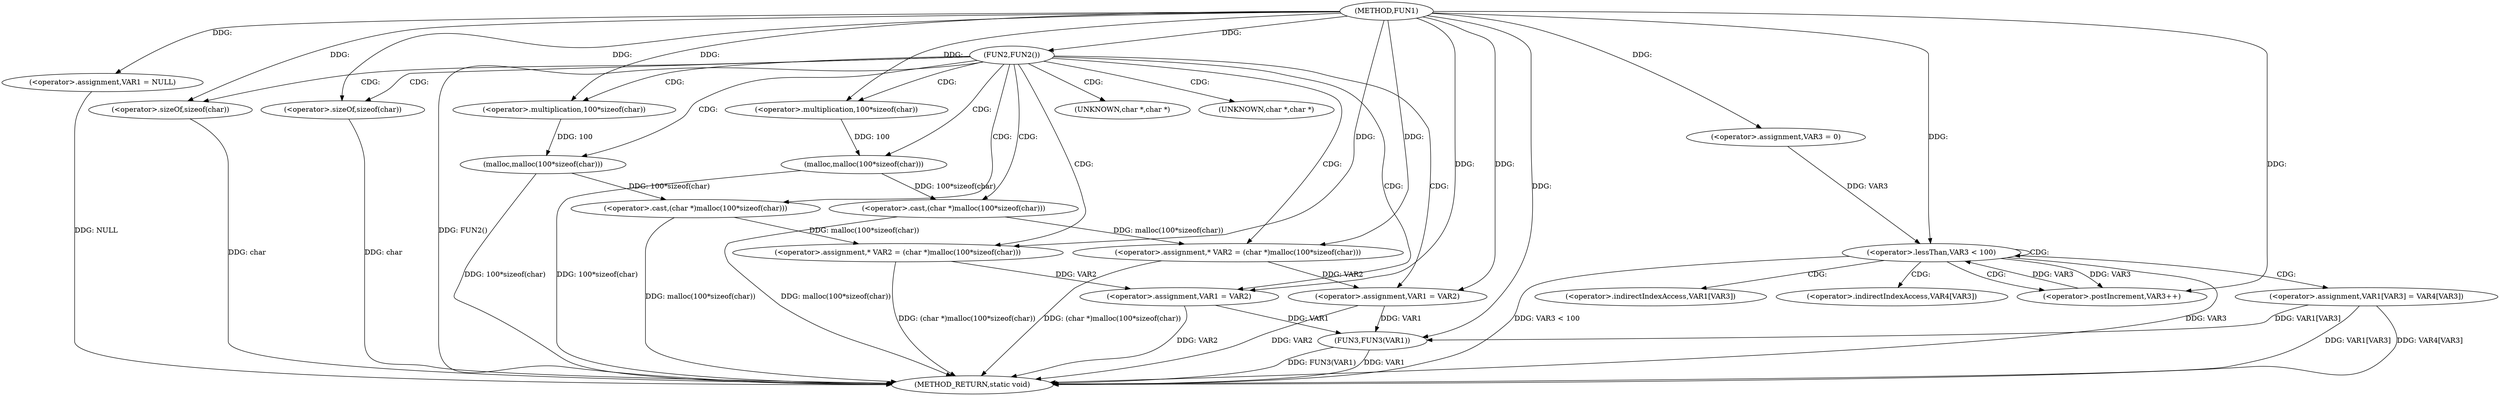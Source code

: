 digraph FUN1 {  
"1000100" [label = "(METHOD,FUN1)" ]
"1000161" [label = "(METHOD_RETURN,static void)" ]
"1000103" [label = "(<operator>.assignment,VAR1 = NULL)" ]
"1000107" [label = "(FUN2,FUN2())" ]
"1000111" [label = "(<operator>.assignment,* VAR2 = (char *)malloc(100*sizeof(char)))" ]
"1000113" [label = "(<operator>.cast,(char *)malloc(100*sizeof(char)))" ]
"1000115" [label = "(malloc,malloc(100*sizeof(char)))" ]
"1000116" [label = "(<operator>.multiplication,100*sizeof(char))" ]
"1000118" [label = "(<operator>.sizeOf,sizeof(char))" ]
"1000120" [label = "(<operator>.assignment,VAR1 = VAR2)" ]
"1000127" [label = "(<operator>.assignment,* VAR2 = (char *)malloc(100*sizeof(char)))" ]
"1000129" [label = "(<operator>.cast,(char *)malloc(100*sizeof(char)))" ]
"1000131" [label = "(malloc,malloc(100*sizeof(char)))" ]
"1000132" [label = "(<operator>.multiplication,100*sizeof(char))" ]
"1000134" [label = "(<operator>.sizeOf,sizeof(char))" ]
"1000136" [label = "(<operator>.assignment,VAR1 = VAR2)" ]
"1000143" [label = "(<operator>.assignment,VAR3 = 0)" ]
"1000146" [label = "(<operator>.lessThan,VAR3 < 100)" ]
"1000149" [label = "(<operator>.postIncrement,VAR3++)" ]
"1000152" [label = "(<operator>.assignment,VAR1[VAR3] = VAR4[VAR3])" ]
"1000159" [label = "(FUN3,FUN3(VAR1))" ]
"1000114" [label = "(UNKNOWN,char *,char *)" ]
"1000130" [label = "(UNKNOWN,char *,char *)" ]
"1000153" [label = "(<operator>.indirectIndexAccess,VAR1[VAR3])" ]
"1000156" [label = "(<operator>.indirectIndexAccess,VAR4[VAR3])" ]
  "1000159" -> "1000161"  [ label = "DDG: FUN3(VAR1)"] 
  "1000107" -> "1000161"  [ label = "DDG: FUN2()"] 
  "1000103" -> "1000161"  [ label = "DDG: NULL"] 
  "1000159" -> "1000161"  [ label = "DDG: VAR1"] 
  "1000131" -> "1000161"  [ label = "DDG: 100*sizeof(char)"] 
  "1000113" -> "1000161"  [ label = "DDG: malloc(100*sizeof(char))"] 
  "1000118" -> "1000161"  [ label = "DDG: char"] 
  "1000146" -> "1000161"  [ label = "DDG: VAR3 < 100"] 
  "1000129" -> "1000161"  [ label = "DDG: malloc(100*sizeof(char))"] 
  "1000127" -> "1000161"  [ label = "DDG: (char *)malloc(100*sizeof(char))"] 
  "1000152" -> "1000161"  [ label = "DDG: VAR1[VAR3]"] 
  "1000134" -> "1000161"  [ label = "DDG: char"] 
  "1000111" -> "1000161"  [ label = "DDG: (char *)malloc(100*sizeof(char))"] 
  "1000120" -> "1000161"  [ label = "DDG: VAR2"] 
  "1000152" -> "1000161"  [ label = "DDG: VAR4[VAR3]"] 
  "1000136" -> "1000161"  [ label = "DDG: VAR2"] 
  "1000146" -> "1000161"  [ label = "DDG: VAR3"] 
  "1000115" -> "1000161"  [ label = "DDG: 100*sizeof(char)"] 
  "1000100" -> "1000103"  [ label = "DDG: "] 
  "1000100" -> "1000107"  [ label = "DDG: "] 
  "1000113" -> "1000111"  [ label = "DDG: malloc(100*sizeof(char))"] 
  "1000100" -> "1000111"  [ label = "DDG: "] 
  "1000115" -> "1000113"  [ label = "DDG: 100*sizeof(char)"] 
  "1000116" -> "1000115"  [ label = "DDG: 100"] 
  "1000100" -> "1000116"  [ label = "DDG: "] 
  "1000100" -> "1000118"  [ label = "DDG: "] 
  "1000111" -> "1000120"  [ label = "DDG: VAR2"] 
  "1000100" -> "1000120"  [ label = "DDG: "] 
  "1000129" -> "1000127"  [ label = "DDG: malloc(100*sizeof(char))"] 
  "1000100" -> "1000127"  [ label = "DDG: "] 
  "1000131" -> "1000129"  [ label = "DDG: 100*sizeof(char)"] 
  "1000132" -> "1000131"  [ label = "DDG: 100"] 
  "1000100" -> "1000132"  [ label = "DDG: "] 
  "1000100" -> "1000134"  [ label = "DDG: "] 
  "1000127" -> "1000136"  [ label = "DDG: VAR2"] 
  "1000100" -> "1000136"  [ label = "DDG: "] 
  "1000100" -> "1000143"  [ label = "DDG: "] 
  "1000143" -> "1000146"  [ label = "DDG: VAR3"] 
  "1000149" -> "1000146"  [ label = "DDG: VAR3"] 
  "1000100" -> "1000146"  [ label = "DDG: "] 
  "1000146" -> "1000149"  [ label = "DDG: VAR3"] 
  "1000100" -> "1000149"  [ label = "DDG: "] 
  "1000120" -> "1000159"  [ label = "DDG: VAR1"] 
  "1000152" -> "1000159"  [ label = "DDG: VAR1[VAR3]"] 
  "1000136" -> "1000159"  [ label = "DDG: VAR1"] 
  "1000100" -> "1000159"  [ label = "DDG: "] 
  "1000107" -> "1000116"  [ label = "CDG: "] 
  "1000107" -> "1000131"  [ label = "CDG: "] 
  "1000107" -> "1000120"  [ label = "CDG: "] 
  "1000107" -> "1000113"  [ label = "CDG: "] 
  "1000107" -> "1000127"  [ label = "CDG: "] 
  "1000107" -> "1000111"  [ label = "CDG: "] 
  "1000107" -> "1000132"  [ label = "CDG: "] 
  "1000107" -> "1000129"  [ label = "CDG: "] 
  "1000107" -> "1000130"  [ label = "CDG: "] 
  "1000107" -> "1000114"  [ label = "CDG: "] 
  "1000107" -> "1000115"  [ label = "CDG: "] 
  "1000107" -> "1000136"  [ label = "CDG: "] 
  "1000107" -> "1000118"  [ label = "CDG: "] 
  "1000107" -> "1000134"  [ label = "CDG: "] 
  "1000146" -> "1000153"  [ label = "CDG: "] 
  "1000146" -> "1000156"  [ label = "CDG: "] 
  "1000146" -> "1000152"  [ label = "CDG: "] 
  "1000146" -> "1000146"  [ label = "CDG: "] 
  "1000146" -> "1000149"  [ label = "CDG: "] 
}
